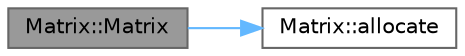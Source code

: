 digraph "Matrix::Matrix"
{
 // LATEX_PDF_SIZE
  bgcolor="transparent";
  edge [fontname=Helvetica,fontsize=10,labelfontname=Helvetica,labelfontsize=10];
  node [fontname=Helvetica,fontsize=10,shape=box,height=0.2,width=0.4];
  rankdir="LR";
  Node1 [label="Matrix::Matrix",height=0.2,width=0.4,color="gray40", fillcolor="grey60", style="filled", fontcolor="black",tooltip=" "];
  Node1 -> Node2 [color="steelblue1",style="solid"];
  Node2 [label="Matrix::allocate",height=0.2,width=0.4,color="grey40", fillcolor="white", style="filled",URL="$class_matrix.html#a3e6db08c8d20b484454e12b11d44e26b",tooltip=" "];
}

